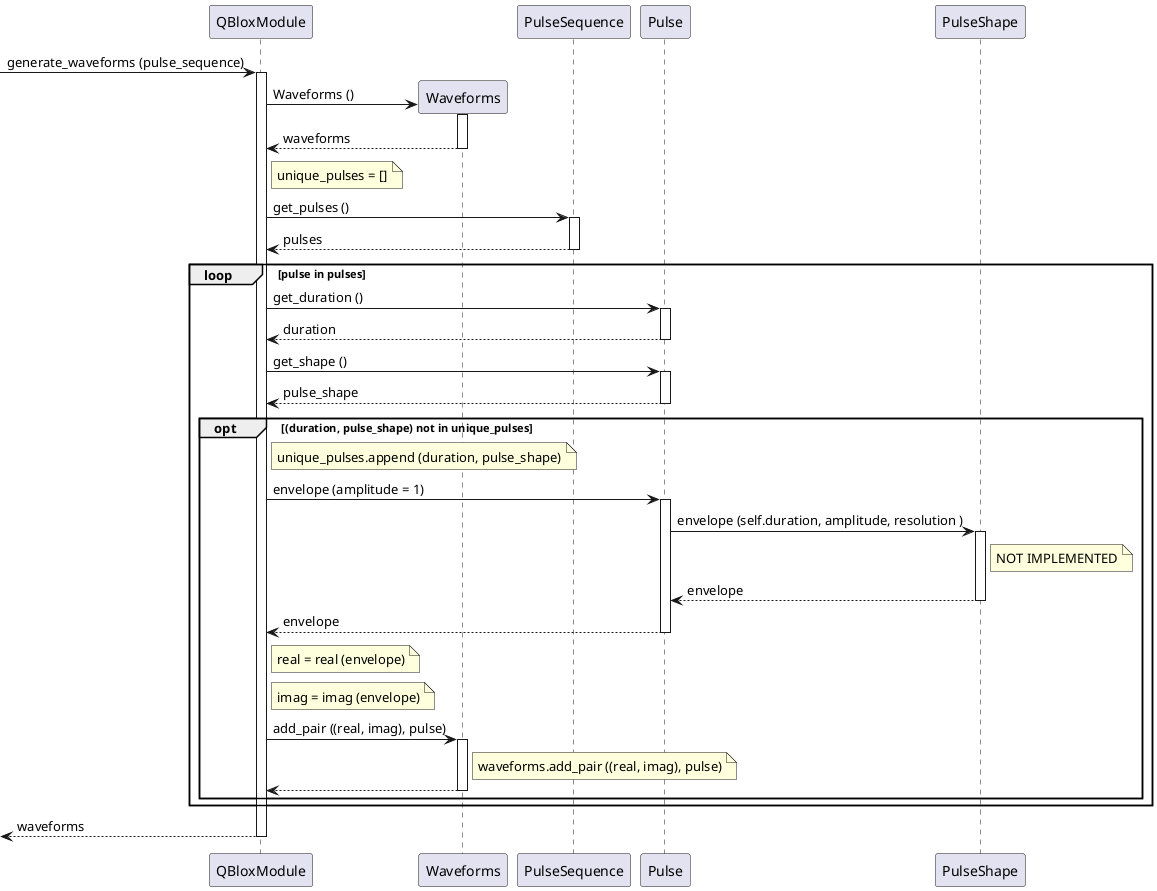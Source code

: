 @startuml

participant QBloxModule as qblox
participant Waveforms as wave
participant PulseSequence as pulsesec
participant Pulse as pulse
participant PulseShape as pulseshape

[-> qblox ++: generate_waveforms (pulse_sequence)
qblox -> wave **: Waveforms ()
activate wave
return waveforms
note right of qblox: unique_pulses = []
qblox -> pulsesec ++: get_pulses ()
return pulses
loop pulse in pulses
    qblox -> pulse ++: get_duration ()
    return duration
    qblox -> pulse ++: get_shape ()
    return pulse_shape
    opt (duration, pulse_shape) not in unique_pulses
        note right of qblox: unique_pulses.append (duration, pulse_shape)
        qblox -> pulse ++: envelope (amplitude = 1)
        pulse -> pulseshape ++: envelope (self.duration, amplitude, resolution )
        note right of pulseshape: NOT IMPLEMENTED
        return envelope
        return envelope
        note right of qblox: real = real (envelope)
        note right of qblox: imag = imag (envelope)
        qblox -> wave ++: add_pair ((real, imag), pulse)
        note right of wave: waveforms.add_pair ((real, imag), pulse)
        return
    end
end
return waveforms

@enduml
